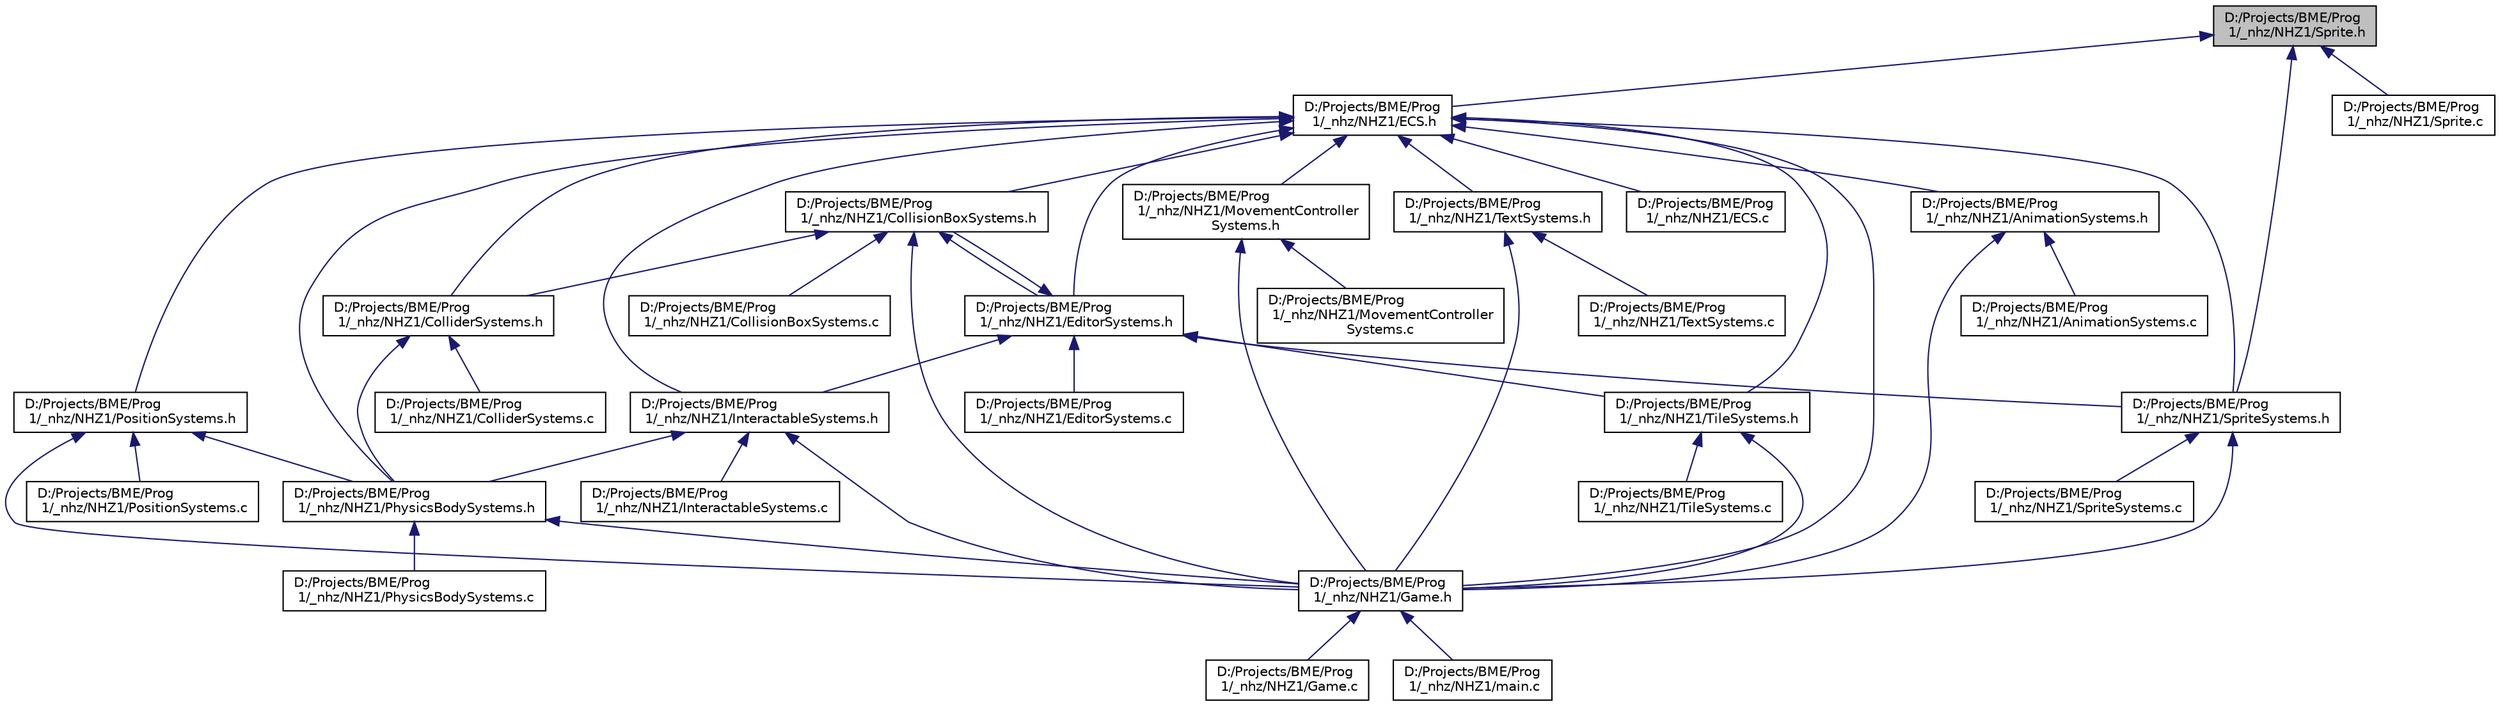 digraph "D:/Projects/BME/Prog 1/_nhz/NHZ1/Sprite.h"
{
 // LATEX_PDF_SIZE
  edge [fontname="Helvetica",fontsize="10",labelfontname="Helvetica",labelfontsize="10"];
  node [fontname="Helvetica",fontsize="10",shape=record];
  Node1 [label="D:/Projects/BME/Prog\l 1/_nhz/NHZ1/Sprite.h",height=0.2,width=0.4,color="black", fillcolor="grey75", style="filled", fontcolor="black",tooltip=" "];
  Node1 -> Node2 [dir="back",color="midnightblue",fontsize="10",style="solid",fontname="Helvetica"];
  Node2 [label="D:/Projects/BME/Prog\l 1/_nhz/NHZ1/ECS.h",height=0.2,width=0.4,color="black", fillcolor="white", style="filled",URL="$_e_c_s_8h.html",tooltip=" "];
  Node2 -> Node3 [dir="back",color="midnightblue",fontsize="10",style="solid",fontname="Helvetica"];
  Node3 [label="D:/Projects/BME/Prog\l 1/_nhz/NHZ1/AnimationSystems.h",height=0.2,width=0.4,color="black", fillcolor="white", style="filled",URL="$_animation_systems_8h.html",tooltip=" "];
  Node3 -> Node4 [dir="back",color="midnightblue",fontsize="10",style="solid",fontname="Helvetica"];
  Node4 [label="D:/Projects/BME/Prog\l 1/_nhz/NHZ1/AnimationSystems.c",height=0.2,width=0.4,color="black", fillcolor="white", style="filled",URL="$_animation_systems_8c.html",tooltip=" "];
  Node3 -> Node5 [dir="back",color="midnightblue",fontsize="10",style="solid",fontname="Helvetica"];
  Node5 [label="D:/Projects/BME/Prog\l 1/_nhz/NHZ1/Game.h",height=0.2,width=0.4,color="black", fillcolor="white", style="filled",URL="$_game_8h.html",tooltip=" "];
  Node5 -> Node6 [dir="back",color="midnightblue",fontsize="10",style="solid",fontname="Helvetica"];
  Node6 [label="D:/Projects/BME/Prog\l 1/_nhz/NHZ1/Game.c",height=0.2,width=0.4,color="black", fillcolor="white", style="filled",URL="$_game_8c.html",tooltip=" "];
  Node5 -> Node7 [dir="back",color="midnightblue",fontsize="10",style="solid",fontname="Helvetica"];
  Node7 [label="D:/Projects/BME/Prog\l 1/_nhz/NHZ1/main.c",height=0.2,width=0.4,color="black", fillcolor="white", style="filled",URL="$main_8c.html",tooltip=" "];
  Node2 -> Node8 [dir="back",color="midnightblue",fontsize="10",style="solid",fontname="Helvetica"];
  Node8 [label="D:/Projects/BME/Prog\l 1/_nhz/NHZ1/ColliderSystems.h",height=0.2,width=0.4,color="black", fillcolor="white", style="filled",URL="$_collider_systems_8h.html",tooltip=" "];
  Node8 -> Node9 [dir="back",color="midnightblue",fontsize="10",style="solid",fontname="Helvetica"];
  Node9 [label="D:/Projects/BME/Prog\l 1/_nhz/NHZ1/ColliderSystems.c",height=0.2,width=0.4,color="black", fillcolor="white", style="filled",URL="$_collider_systems_8c.html",tooltip=" "];
  Node8 -> Node10 [dir="back",color="midnightblue",fontsize="10",style="solid",fontname="Helvetica"];
  Node10 [label="D:/Projects/BME/Prog\l 1/_nhz/NHZ1/PhysicsBodySystems.h",height=0.2,width=0.4,color="black", fillcolor="white", style="filled",URL="$_physics_body_systems_8h.html",tooltip=" "];
  Node10 -> Node5 [dir="back",color="midnightblue",fontsize="10",style="solid",fontname="Helvetica"];
  Node10 -> Node11 [dir="back",color="midnightblue",fontsize="10",style="solid",fontname="Helvetica"];
  Node11 [label="D:/Projects/BME/Prog\l 1/_nhz/NHZ1/PhysicsBodySystems.c",height=0.2,width=0.4,color="black", fillcolor="white", style="filled",URL="$_physics_body_systems_8c.html",tooltip=" "];
  Node2 -> Node12 [dir="back",color="midnightblue",fontsize="10",style="solid",fontname="Helvetica"];
  Node12 [label="D:/Projects/BME/Prog\l 1/_nhz/NHZ1/CollisionBoxSystems.h",height=0.2,width=0.4,color="black", fillcolor="white", style="filled",URL="$_collision_box_systems_8h.html",tooltip=" "];
  Node12 -> Node8 [dir="back",color="midnightblue",fontsize="10",style="solid",fontname="Helvetica"];
  Node12 -> Node13 [dir="back",color="midnightblue",fontsize="10",style="solid",fontname="Helvetica"];
  Node13 [label="D:/Projects/BME/Prog\l 1/_nhz/NHZ1/CollisionBoxSystems.c",height=0.2,width=0.4,color="black", fillcolor="white", style="filled",URL="$_collision_box_systems_8c.html",tooltip=" "];
  Node12 -> Node14 [dir="back",color="midnightblue",fontsize="10",style="solid",fontname="Helvetica"];
  Node14 [label="D:/Projects/BME/Prog\l 1/_nhz/NHZ1/EditorSystems.h",height=0.2,width=0.4,color="black", fillcolor="white", style="filled",URL="$_editor_systems_8h.html",tooltip=" "];
  Node14 -> Node12 [dir="back",color="midnightblue",fontsize="10",style="solid",fontname="Helvetica"];
  Node14 -> Node15 [dir="back",color="midnightblue",fontsize="10",style="solid",fontname="Helvetica"];
  Node15 [label="D:/Projects/BME/Prog\l 1/_nhz/NHZ1/EditorSystems.c",height=0.2,width=0.4,color="black", fillcolor="white", style="filled",URL="$_editor_systems_8c.html",tooltip=" "];
  Node14 -> Node16 [dir="back",color="midnightblue",fontsize="10",style="solid",fontname="Helvetica"];
  Node16 [label="D:/Projects/BME/Prog\l 1/_nhz/NHZ1/InteractableSystems.h",height=0.2,width=0.4,color="black", fillcolor="white", style="filled",URL="$_interactable_systems_8h.html",tooltip=" "];
  Node16 -> Node5 [dir="back",color="midnightblue",fontsize="10",style="solid",fontname="Helvetica"];
  Node16 -> Node17 [dir="back",color="midnightblue",fontsize="10",style="solid",fontname="Helvetica"];
  Node17 [label="D:/Projects/BME/Prog\l 1/_nhz/NHZ1/InteractableSystems.c",height=0.2,width=0.4,color="black", fillcolor="white", style="filled",URL="$_interactable_systems_8c.html",tooltip=" "];
  Node16 -> Node10 [dir="back",color="midnightblue",fontsize="10",style="solid",fontname="Helvetica"];
  Node14 -> Node18 [dir="back",color="midnightblue",fontsize="10",style="solid",fontname="Helvetica"];
  Node18 [label="D:/Projects/BME/Prog\l 1/_nhz/NHZ1/SpriteSystems.h",height=0.2,width=0.4,color="black", fillcolor="white", style="filled",URL="$_sprite_systems_8h.html",tooltip=" "];
  Node18 -> Node5 [dir="back",color="midnightblue",fontsize="10",style="solid",fontname="Helvetica"];
  Node18 -> Node19 [dir="back",color="midnightblue",fontsize="10",style="solid",fontname="Helvetica"];
  Node19 [label="D:/Projects/BME/Prog\l 1/_nhz/NHZ1/SpriteSystems.c",height=0.2,width=0.4,color="black", fillcolor="white", style="filled",URL="$_sprite_systems_8c.html",tooltip=" "];
  Node14 -> Node20 [dir="back",color="midnightblue",fontsize="10",style="solid",fontname="Helvetica"];
  Node20 [label="D:/Projects/BME/Prog\l 1/_nhz/NHZ1/TileSystems.h",height=0.2,width=0.4,color="black", fillcolor="white", style="filled",URL="$_tile_systems_8h.html",tooltip=" "];
  Node20 -> Node5 [dir="back",color="midnightblue",fontsize="10",style="solid",fontname="Helvetica"];
  Node20 -> Node21 [dir="back",color="midnightblue",fontsize="10",style="solid",fontname="Helvetica"];
  Node21 [label="D:/Projects/BME/Prog\l 1/_nhz/NHZ1/TileSystems.c",height=0.2,width=0.4,color="black", fillcolor="white", style="filled",URL="$_tile_systems_8c.html",tooltip=" "];
  Node12 -> Node5 [dir="back",color="midnightblue",fontsize="10",style="solid",fontname="Helvetica"];
  Node2 -> Node22 [dir="back",color="midnightblue",fontsize="10",style="solid",fontname="Helvetica"];
  Node22 [label="D:/Projects/BME/Prog\l 1/_nhz/NHZ1/ECS.c",height=0.2,width=0.4,color="black", fillcolor="white", style="filled",URL="$_e_c_s_8c.html",tooltip=" "];
  Node2 -> Node14 [dir="back",color="midnightblue",fontsize="10",style="solid",fontname="Helvetica"];
  Node2 -> Node5 [dir="back",color="midnightblue",fontsize="10",style="solid",fontname="Helvetica"];
  Node2 -> Node16 [dir="back",color="midnightblue",fontsize="10",style="solid",fontname="Helvetica"];
  Node2 -> Node23 [dir="back",color="midnightblue",fontsize="10",style="solid",fontname="Helvetica"];
  Node23 [label="D:/Projects/BME/Prog\l 1/_nhz/NHZ1/MovementController\lSystems.h",height=0.2,width=0.4,color="black", fillcolor="white", style="filled",URL="$_movement_controller_systems_8h.html",tooltip=" "];
  Node23 -> Node5 [dir="back",color="midnightblue",fontsize="10",style="solid",fontname="Helvetica"];
  Node23 -> Node24 [dir="back",color="midnightblue",fontsize="10",style="solid",fontname="Helvetica"];
  Node24 [label="D:/Projects/BME/Prog\l 1/_nhz/NHZ1/MovementController\lSystems.c",height=0.2,width=0.4,color="black", fillcolor="white", style="filled",URL="$_movement_controller_systems_8c.html",tooltip=" "];
  Node2 -> Node10 [dir="back",color="midnightblue",fontsize="10",style="solid",fontname="Helvetica"];
  Node2 -> Node25 [dir="back",color="midnightblue",fontsize="10",style="solid",fontname="Helvetica"];
  Node25 [label="D:/Projects/BME/Prog\l 1/_nhz/NHZ1/PositionSystems.h",height=0.2,width=0.4,color="black", fillcolor="white", style="filled",URL="$_position_systems_8h.html",tooltip=" "];
  Node25 -> Node5 [dir="back",color="midnightblue",fontsize="10",style="solid",fontname="Helvetica"];
  Node25 -> Node10 [dir="back",color="midnightblue",fontsize="10",style="solid",fontname="Helvetica"];
  Node25 -> Node26 [dir="back",color="midnightblue",fontsize="10",style="solid",fontname="Helvetica"];
  Node26 [label="D:/Projects/BME/Prog\l 1/_nhz/NHZ1/PositionSystems.c",height=0.2,width=0.4,color="black", fillcolor="white", style="filled",URL="$_position_systems_8c.html",tooltip=" "];
  Node2 -> Node18 [dir="back",color="midnightblue",fontsize="10",style="solid",fontname="Helvetica"];
  Node2 -> Node27 [dir="back",color="midnightblue",fontsize="10",style="solid",fontname="Helvetica"];
  Node27 [label="D:/Projects/BME/Prog\l 1/_nhz/NHZ1/TextSystems.h",height=0.2,width=0.4,color="black", fillcolor="white", style="filled",URL="$_text_systems_8h.html",tooltip=" "];
  Node27 -> Node5 [dir="back",color="midnightblue",fontsize="10",style="solid",fontname="Helvetica"];
  Node27 -> Node28 [dir="back",color="midnightblue",fontsize="10",style="solid",fontname="Helvetica"];
  Node28 [label="D:/Projects/BME/Prog\l 1/_nhz/NHZ1/TextSystems.c",height=0.2,width=0.4,color="black", fillcolor="white", style="filled",URL="$_text_systems_8c.html",tooltip=" "];
  Node2 -> Node20 [dir="back",color="midnightblue",fontsize="10",style="solid",fontname="Helvetica"];
  Node1 -> Node29 [dir="back",color="midnightblue",fontsize="10",style="solid",fontname="Helvetica"];
  Node29 [label="D:/Projects/BME/Prog\l 1/_nhz/NHZ1/Sprite.c",height=0.2,width=0.4,color="black", fillcolor="white", style="filled",URL="$_sprite_8c.html",tooltip=" "];
  Node1 -> Node18 [dir="back",color="midnightblue",fontsize="10",style="solid",fontname="Helvetica"];
}
